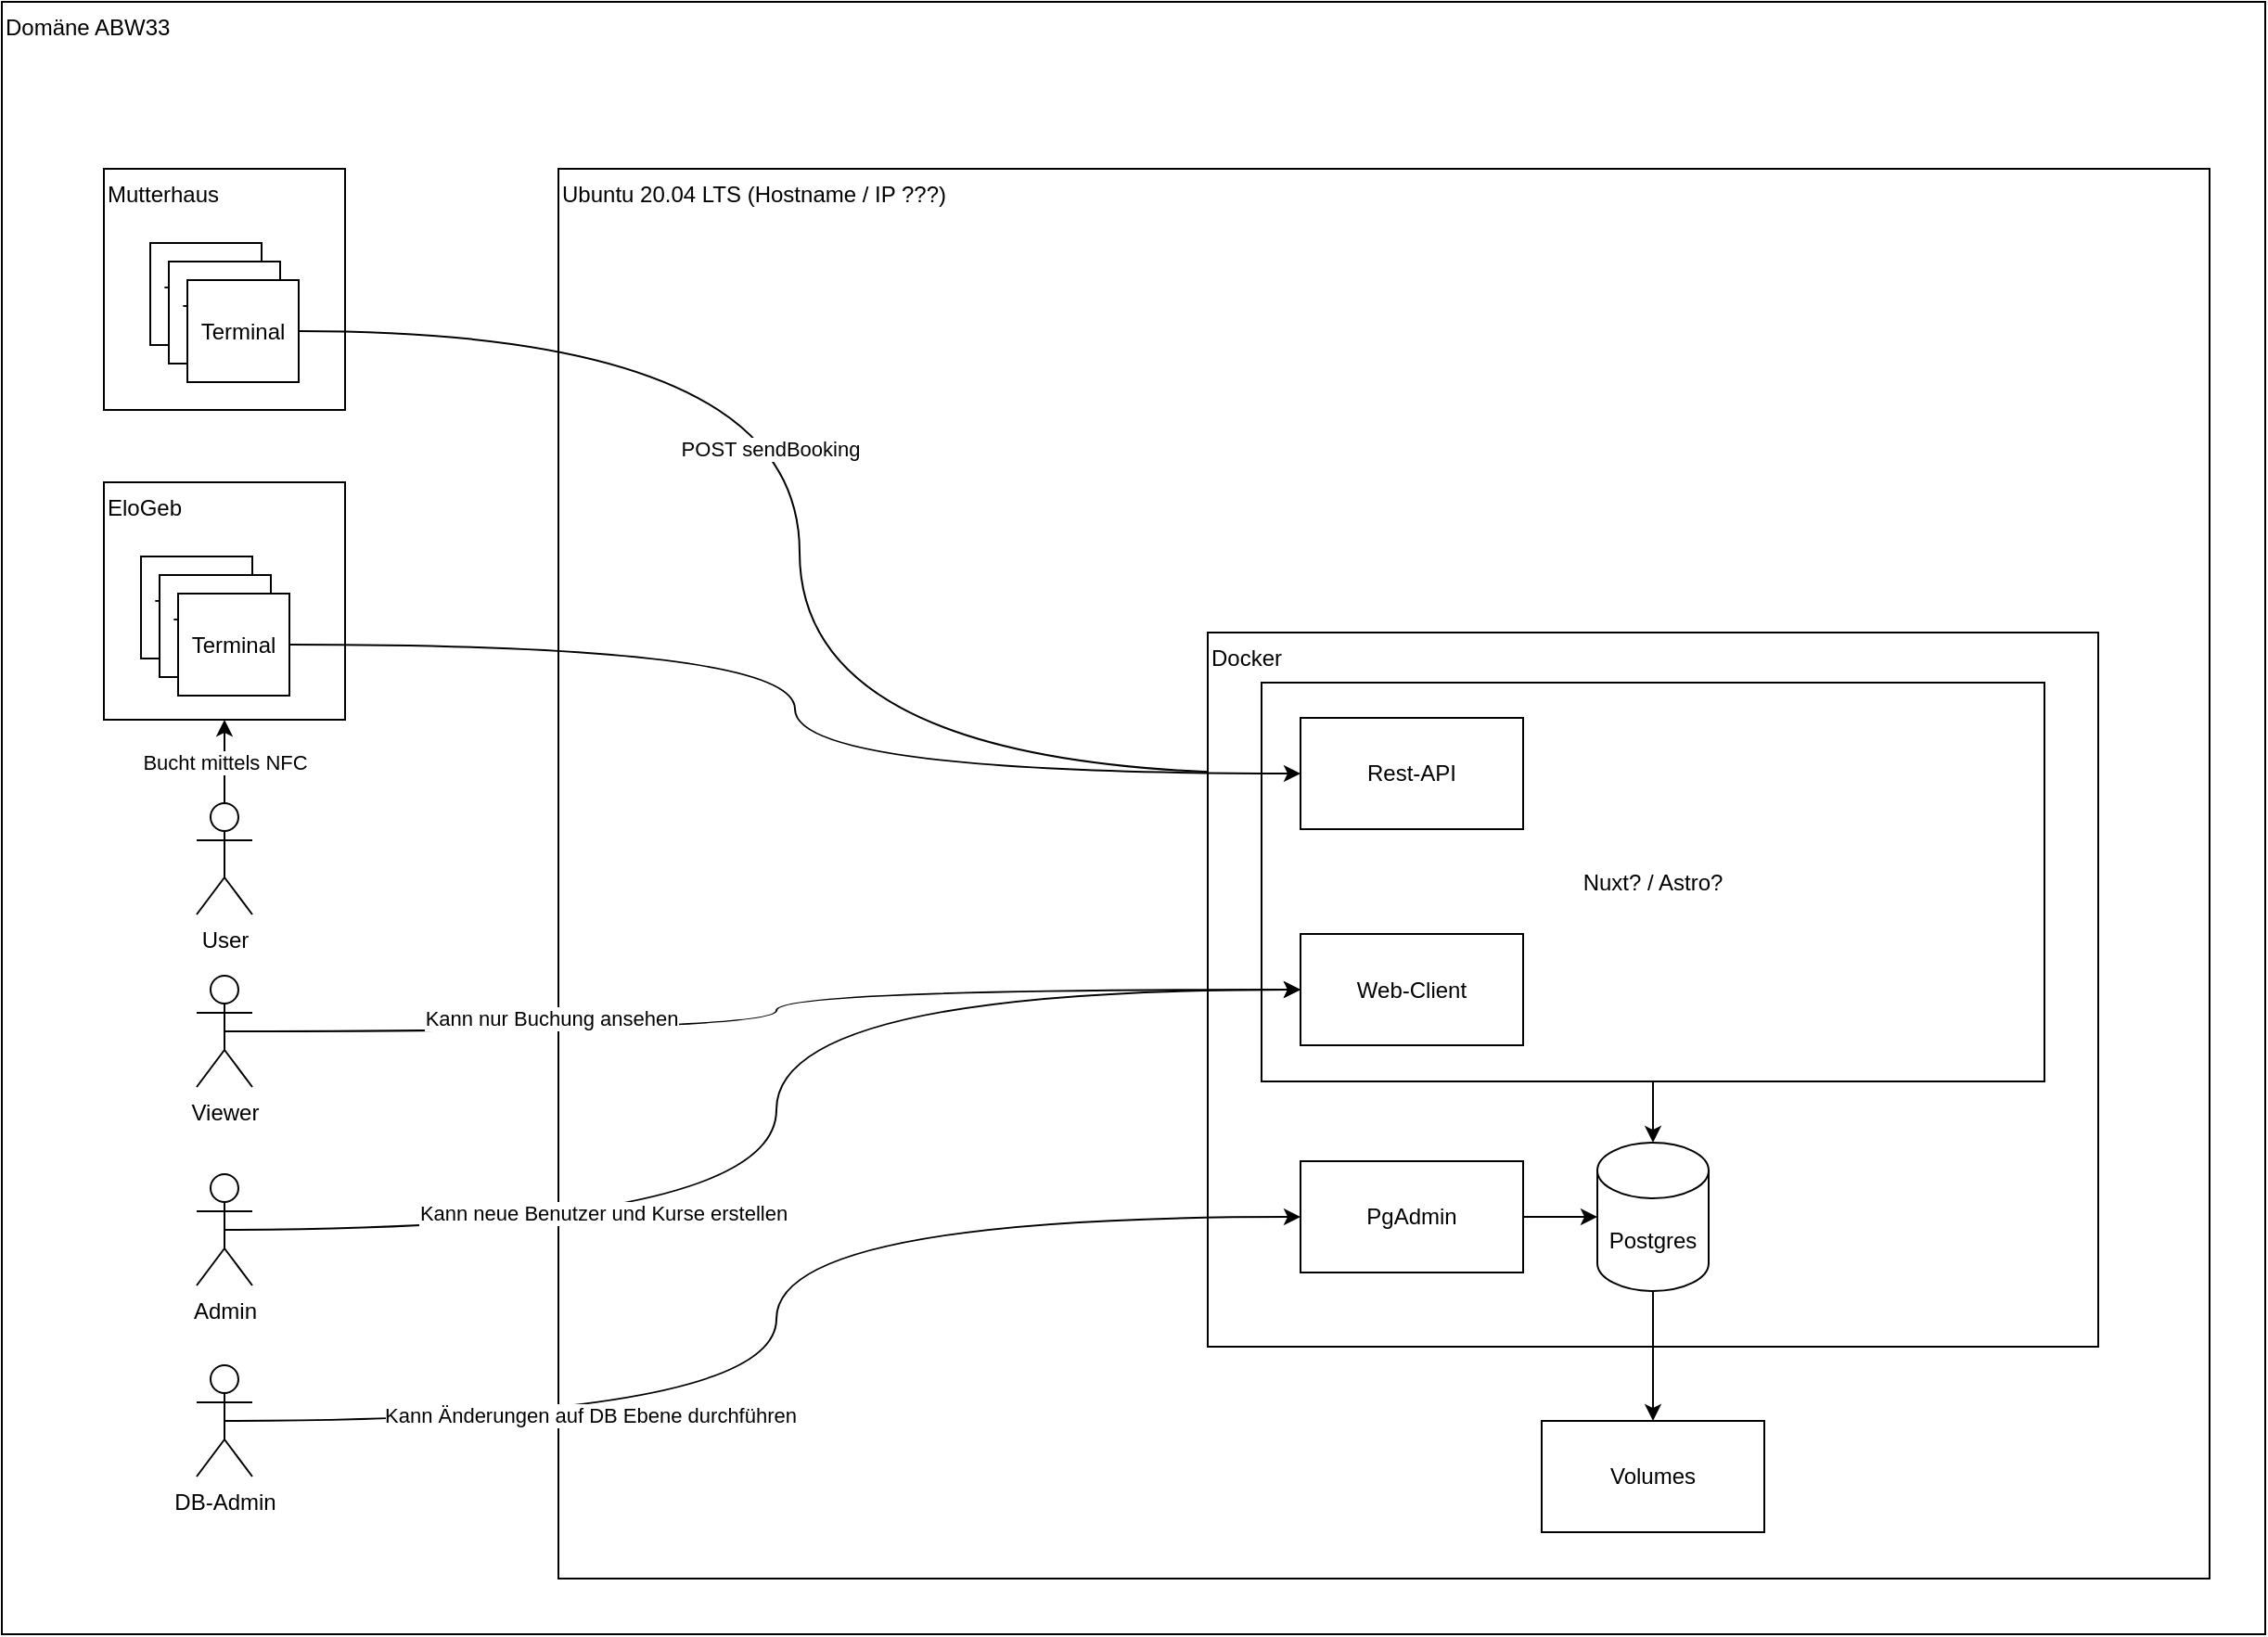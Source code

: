 <mxfile version="20.8.23" type="github">
  <diagram name="Seite-1" id="IerMHQKbE69juIeoWYwx">
    <mxGraphModel dx="1687" dy="967" grid="0" gridSize="10" guides="1" tooltips="1" connect="1" arrows="1" fold="1" page="1" pageScale="1" pageWidth="827" pageHeight="1169" math="0" shadow="0">
      <root>
        <mxCell id="0" />
        <mxCell id="1" parent="0" />
        <mxCell id="h5z63Fl-7ZgzWy86kFCa-1" value="Domäne ABW33" style="rounded=0;whiteSpace=wrap;html=1;horizontal=1;verticalAlign=top;align=left;" vertex="1" parent="1">
          <mxGeometry x="100" y="100" width="1220" height="880" as="geometry" />
        </mxCell>
        <mxCell id="h5z63Fl-7ZgzWy86kFCa-10" value="Ubuntu 20.04 LTS (Hostname / IP ???)" style="rounded=0;whiteSpace=wrap;html=1;verticalAlign=top;align=left;" vertex="1" parent="1">
          <mxGeometry x="400" y="190" width="890" height="760" as="geometry" />
        </mxCell>
        <mxCell id="h5z63Fl-7ZgzWy86kFCa-2" value="Mutterhaus" style="rounded=0;whiteSpace=wrap;html=1;align=left;verticalAlign=top;" vertex="1" parent="1">
          <mxGeometry x="155" y="190" width="130" height="130" as="geometry" />
        </mxCell>
        <mxCell id="h5z63Fl-7ZgzWy86kFCa-4" value="Terminal" style="rounded=0;whiteSpace=wrap;html=1;" vertex="1" parent="1">
          <mxGeometry x="180" y="230" width="60" height="55" as="geometry" />
        </mxCell>
        <mxCell id="h5z63Fl-7ZgzWy86kFCa-5" value="Terminal" style="rounded=0;whiteSpace=wrap;html=1;" vertex="1" parent="1">
          <mxGeometry x="190" y="240" width="60" height="55" as="geometry" />
        </mxCell>
        <mxCell id="h5z63Fl-7ZgzWy86kFCa-41" style="edgeStyle=orthogonalEdgeStyle;curved=1;rounded=0;orthogonalLoop=1;jettySize=auto;html=1;exitX=1;exitY=0.5;exitDx=0;exitDy=0;entryX=0;entryY=0.5;entryDx=0;entryDy=0;" edge="1" parent="1" source="h5z63Fl-7ZgzWy86kFCa-6" target="h5z63Fl-7ZgzWy86kFCa-38">
          <mxGeometry relative="1" as="geometry" />
        </mxCell>
        <mxCell id="h5z63Fl-7ZgzWy86kFCa-42" value="POST sendBooking" style="edgeLabel;html=1;align=center;verticalAlign=middle;resizable=0;points=[];" vertex="1" connectable="0" parent="h5z63Fl-7ZgzWy86kFCa-41">
          <mxGeometry x="-0.146" y="-16" relative="1" as="geometry">
            <mxPoint y="1" as="offset" />
          </mxGeometry>
        </mxCell>
        <mxCell id="h5z63Fl-7ZgzWy86kFCa-6" value="Terminal" style="rounded=0;whiteSpace=wrap;html=1;" vertex="1" parent="1">
          <mxGeometry x="200" y="250" width="60" height="55" as="geometry" />
        </mxCell>
        <mxCell id="h5z63Fl-7ZgzWy86kFCa-11" value="Docker" style="rounded=0;whiteSpace=wrap;html=1;align=left;verticalAlign=top;" vertex="1" parent="1">
          <mxGeometry x="750" y="440" width="480" height="385" as="geometry" />
        </mxCell>
        <mxCell id="h5z63Fl-7ZgzWy86kFCa-12" value="Volumes" style="rounded=0;whiteSpace=wrap;html=1;" vertex="1" parent="1">
          <mxGeometry x="930" y="865" width="120" height="60" as="geometry" />
        </mxCell>
        <mxCell id="h5z63Fl-7ZgzWy86kFCa-14" style="edgeStyle=orthogonalEdgeStyle;rounded=0;orthogonalLoop=1;jettySize=auto;html=1;exitX=0.5;exitY=1;exitDx=0;exitDy=0;exitPerimeter=0;" edge="1" parent="1" source="h5z63Fl-7ZgzWy86kFCa-13" target="h5z63Fl-7ZgzWy86kFCa-12">
          <mxGeometry relative="1" as="geometry" />
        </mxCell>
        <mxCell id="h5z63Fl-7ZgzWy86kFCa-13" value="Postgres" style="shape=cylinder3;whiteSpace=wrap;html=1;boundedLbl=1;backgroundOutline=1;size=15;" vertex="1" parent="1">
          <mxGeometry x="960" y="715" width="60" height="80" as="geometry" />
        </mxCell>
        <mxCell id="h5z63Fl-7ZgzWy86kFCa-16" style="edgeStyle=orthogonalEdgeStyle;rounded=0;orthogonalLoop=1;jettySize=auto;html=1;exitX=1;exitY=0.5;exitDx=0;exitDy=0;" edge="1" parent="1" source="h5z63Fl-7ZgzWy86kFCa-15" target="h5z63Fl-7ZgzWy86kFCa-13">
          <mxGeometry relative="1" as="geometry" />
        </mxCell>
        <mxCell id="h5z63Fl-7ZgzWy86kFCa-15" value="PgAdmin" style="rounded=0;whiteSpace=wrap;html=1;" vertex="1" parent="1">
          <mxGeometry x="800" y="725" width="120" height="60" as="geometry" />
        </mxCell>
        <mxCell id="h5z63Fl-7ZgzWy86kFCa-19" value="Admin" style="shape=umlActor;verticalLabelPosition=bottom;verticalAlign=top;html=1;outlineConnect=0;" vertex="1" parent="1">
          <mxGeometry x="205" y="732" width="30" height="60" as="geometry" />
        </mxCell>
        <mxCell id="h5z63Fl-7ZgzWy86kFCa-26" style="edgeStyle=orthogonalEdgeStyle;rounded=0;orthogonalLoop=1;jettySize=auto;html=1;exitX=0.5;exitY=0.5;exitDx=0;exitDy=0;exitPerimeter=0;entryX=0;entryY=0.5;entryDx=0;entryDy=0;curved=1;" edge="1" parent="1" source="h5z63Fl-7ZgzWy86kFCa-22" target="h5z63Fl-7ZgzWy86kFCa-15">
          <mxGeometry relative="1" as="geometry" />
        </mxCell>
        <mxCell id="h5z63Fl-7ZgzWy86kFCa-43" value="Kann Änderungen auf DB Ebene durchführen" style="edgeLabel;html=1;align=center;verticalAlign=middle;resizable=0;points=[];" vertex="1" connectable="0" parent="h5z63Fl-7ZgzWy86kFCa-26">
          <mxGeometry x="-0.578" y="1" relative="1" as="geometry">
            <mxPoint x="51" y="-2" as="offset" />
          </mxGeometry>
        </mxCell>
        <mxCell id="h5z63Fl-7ZgzWy86kFCa-45" style="edgeStyle=orthogonalEdgeStyle;curved=1;rounded=0;orthogonalLoop=1;jettySize=auto;html=1;exitX=0.5;exitY=1;exitDx=0;exitDy=0;entryX=0.5;entryY=0;entryDx=0;entryDy=0;entryPerimeter=0;" edge="1" parent="1" source="h5z63Fl-7ZgzWy86kFCa-44" target="h5z63Fl-7ZgzWy86kFCa-13">
          <mxGeometry relative="1" as="geometry" />
        </mxCell>
        <mxCell id="h5z63Fl-7ZgzWy86kFCa-44" value="Nuxt? / Astro?" style="rounded=0;whiteSpace=wrap;html=1;labelBackgroundColor=#FFFFFF;" vertex="1" parent="1">
          <mxGeometry x="779" y="467" width="422" height="215" as="geometry" />
        </mxCell>
        <mxCell id="h5z63Fl-7ZgzWy86kFCa-30" value="Viewer" style="shape=umlActor;verticalLabelPosition=bottom;verticalAlign=top;html=1;outlineConnect=0;" vertex="1" parent="1">
          <mxGeometry x="205" y="625" width="30" height="60" as="geometry" />
        </mxCell>
        <mxCell id="h5z63Fl-7ZgzWy86kFCa-22" value="DB-Admin" style="shape=umlActor;verticalLabelPosition=bottom;verticalAlign=top;html=1;outlineConnect=0;" vertex="1" parent="1">
          <mxGeometry x="205" y="835" width="30" height="60" as="geometry" />
        </mxCell>
        <mxCell id="h5z63Fl-7ZgzWy86kFCa-31" value="" style="group" vertex="1" connectable="0" parent="1">
          <mxGeometry x="155" y="359" width="130" height="128" as="geometry" />
        </mxCell>
        <mxCell id="h5z63Fl-7ZgzWy86kFCa-3" value="EloGeb" style="rounded=0;whiteSpace=wrap;html=1;align=left;verticalAlign=top;" vertex="1" parent="h5z63Fl-7ZgzWy86kFCa-31">
          <mxGeometry width="130" height="128" as="geometry" />
        </mxCell>
        <mxCell id="h5z63Fl-7ZgzWy86kFCa-7" value="Terminal" style="rounded=0;whiteSpace=wrap;html=1;" vertex="1" parent="h5z63Fl-7ZgzWy86kFCa-31">
          <mxGeometry x="20" y="40" width="60" height="55" as="geometry" />
        </mxCell>
        <mxCell id="h5z63Fl-7ZgzWy86kFCa-8" value="Terminal" style="rounded=0;whiteSpace=wrap;html=1;" vertex="1" parent="h5z63Fl-7ZgzWy86kFCa-31">
          <mxGeometry x="30" y="50" width="60" height="55" as="geometry" />
        </mxCell>
        <mxCell id="h5z63Fl-7ZgzWy86kFCa-9" value="Terminal" style="rounded=0;whiteSpace=wrap;html=1;" vertex="1" parent="h5z63Fl-7ZgzWy86kFCa-31">
          <mxGeometry x="40" y="60" width="60" height="55" as="geometry" />
        </mxCell>
        <mxCell id="h5z63Fl-7ZgzWy86kFCa-38" value="Rest-API" style="rounded=0;whiteSpace=wrap;html=1;" vertex="1" parent="1">
          <mxGeometry x="800" y="486" width="120" height="60" as="geometry" />
        </mxCell>
        <mxCell id="h5z63Fl-7ZgzWy86kFCa-39" style="edgeStyle=orthogonalEdgeStyle;curved=1;rounded=0;orthogonalLoop=1;jettySize=auto;html=1;exitX=1;exitY=0.5;exitDx=0;exitDy=0;entryX=0;entryY=0.5;entryDx=0;entryDy=0;" edge="1" parent="1" source="h5z63Fl-7ZgzWy86kFCa-9" target="h5z63Fl-7ZgzWy86kFCa-38">
          <mxGeometry relative="1" as="geometry" />
        </mxCell>
        <mxCell id="h5z63Fl-7ZgzWy86kFCa-23" value="Web-Client" style="rounded=0;whiteSpace=wrap;html=1;" vertex="1" parent="1">
          <mxGeometry x="800" y="602.5" width="120" height="60" as="geometry" />
        </mxCell>
        <mxCell id="h5z63Fl-7ZgzWy86kFCa-33" style="edgeStyle=orthogonalEdgeStyle;curved=1;rounded=0;orthogonalLoop=1;jettySize=auto;html=1;exitX=0.5;exitY=0.5;exitDx=0;exitDy=0;exitPerimeter=0;entryX=0;entryY=0.5;entryDx=0;entryDy=0;" edge="1" parent="1" source="h5z63Fl-7ZgzWy86kFCa-30" target="h5z63Fl-7ZgzWy86kFCa-23">
          <mxGeometry relative="1" as="geometry" />
        </mxCell>
        <mxCell id="h5z63Fl-7ZgzWy86kFCa-35" value="Kann nur Buchung ansehen" style="edgeLabel;html=1;align=center;verticalAlign=middle;resizable=0;points=[];" vertex="1" connectable="0" parent="h5z63Fl-7ZgzWy86kFCa-33">
          <mxGeometry x="-0.644" relative="1" as="geometry">
            <mxPoint x="69" y="-7" as="offset" />
          </mxGeometry>
        </mxCell>
        <mxCell id="h5z63Fl-7ZgzWy86kFCa-24" style="edgeStyle=orthogonalEdgeStyle;rounded=0;orthogonalLoop=1;jettySize=auto;html=1;exitX=0.5;exitY=0.5;exitDx=0;exitDy=0;exitPerimeter=0;entryX=0;entryY=0.5;entryDx=0;entryDy=0;curved=1;" edge="1" parent="1" source="h5z63Fl-7ZgzWy86kFCa-19" target="h5z63Fl-7ZgzWy86kFCa-23">
          <mxGeometry relative="1" as="geometry" />
        </mxCell>
        <mxCell id="h5z63Fl-7ZgzWy86kFCa-37" value="Kann neue Benutzer und Kurse erstellen" style="edgeLabel;html=1;align=center;verticalAlign=middle;resizable=0;points=[];" vertex="1" connectable="0" parent="h5z63Fl-7ZgzWy86kFCa-24">
          <mxGeometry x="-0.74" y="3" relative="1" as="geometry">
            <mxPoint x="112" y="-6" as="offset" />
          </mxGeometry>
        </mxCell>
        <mxCell id="h5z63Fl-7ZgzWy86kFCa-47" value="Bucht mittels NFC" style="edgeStyle=orthogonalEdgeStyle;curved=1;rounded=0;orthogonalLoop=1;jettySize=auto;html=1;exitX=0.5;exitY=0;exitDx=0;exitDy=0;exitPerimeter=0;entryX=0.5;entryY=1;entryDx=0;entryDy=0;" edge="1" parent="1" source="h5z63Fl-7ZgzWy86kFCa-46" target="h5z63Fl-7ZgzWy86kFCa-3">
          <mxGeometry relative="1" as="geometry" />
        </mxCell>
        <mxCell id="h5z63Fl-7ZgzWy86kFCa-46" value="User" style="shape=umlActor;verticalLabelPosition=bottom;verticalAlign=top;html=1;outlineConnect=0;" vertex="1" parent="1">
          <mxGeometry x="205" y="532" width="30" height="60" as="geometry" />
        </mxCell>
      </root>
    </mxGraphModel>
  </diagram>
</mxfile>

